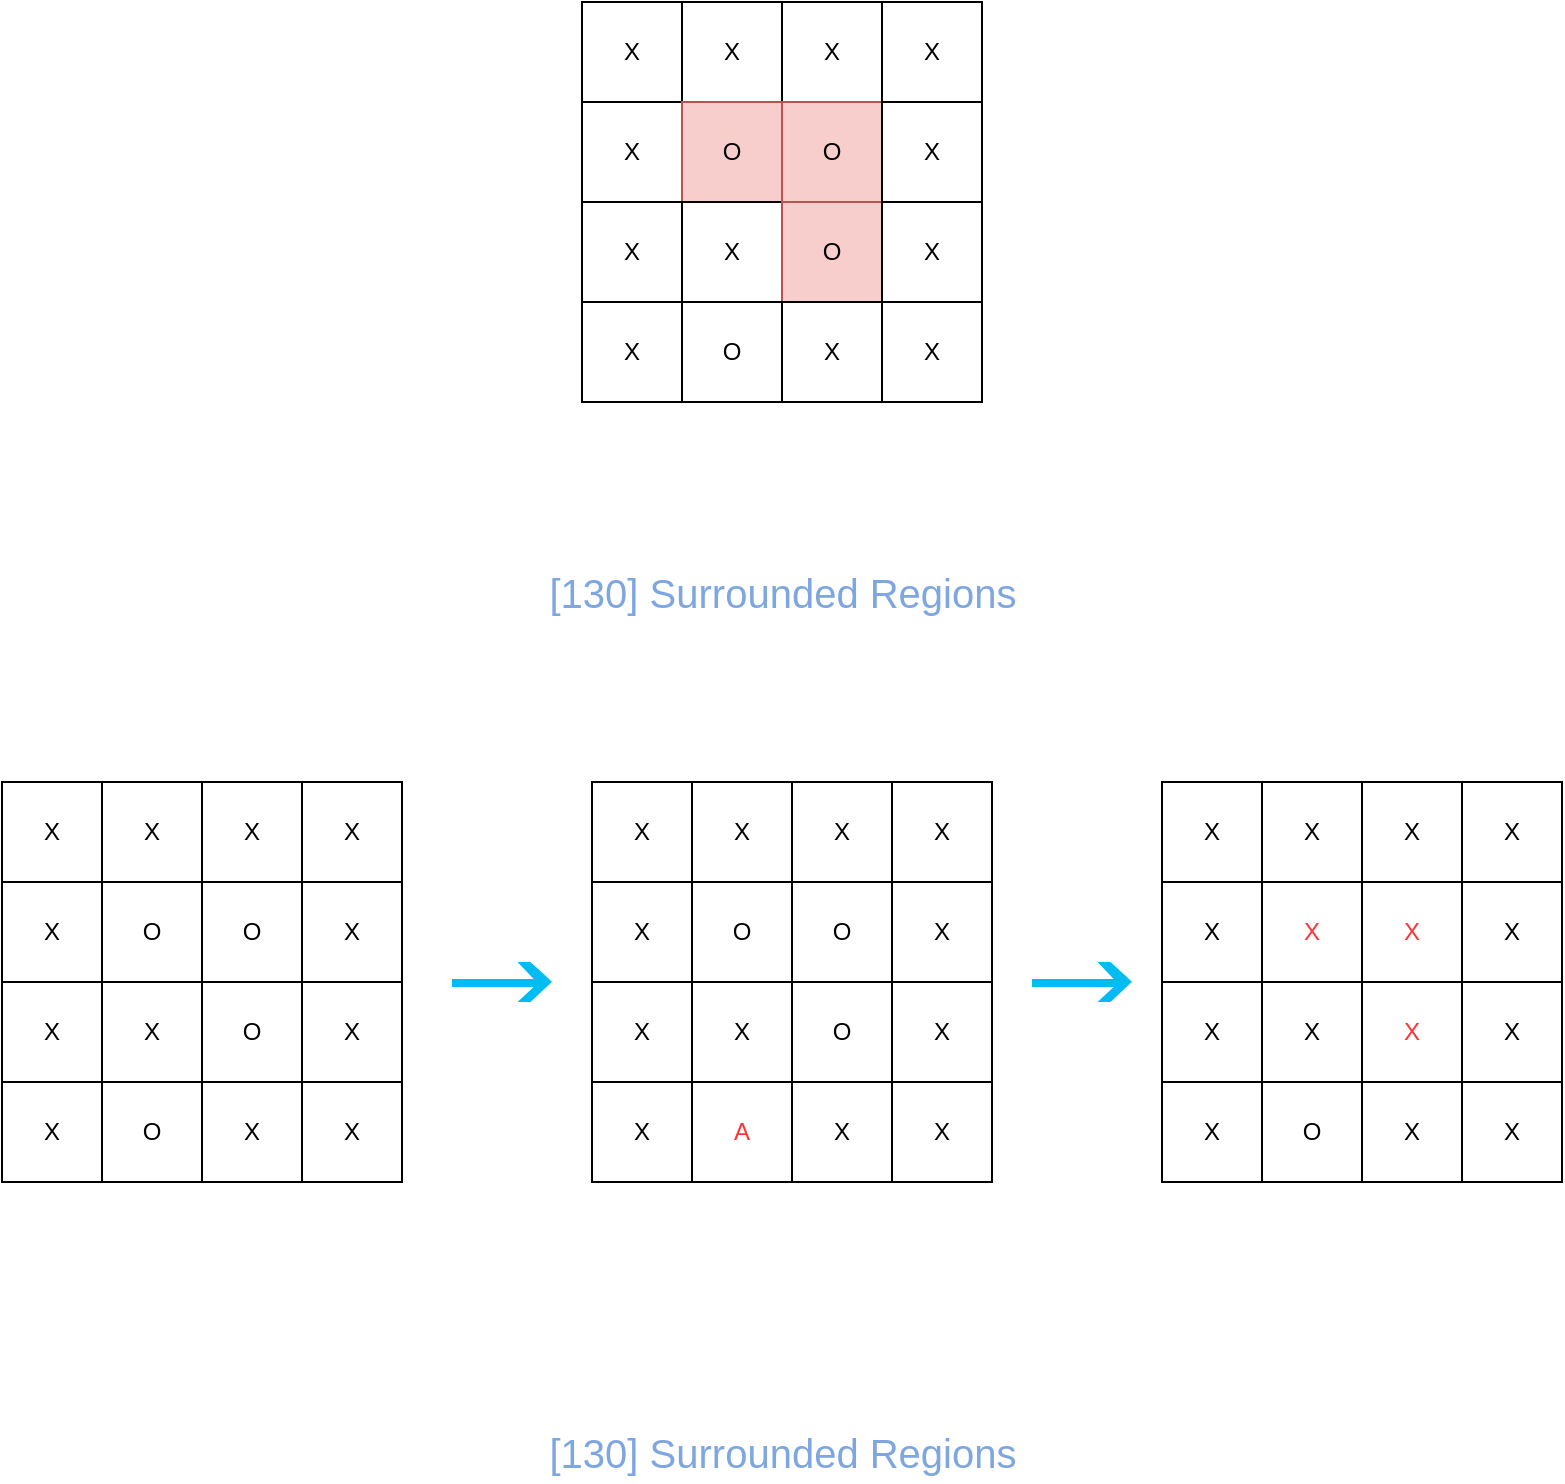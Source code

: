 <mxfile version="10.9.8" type="device"><diagram id="b1X2T70150VELDy1fYv7" name="第 1 页"><mxGraphModel dx="1411" dy="844" grid="1" gridSize="10" guides="1" tooltips="1" connect="1" arrows="1" fold="1" page="1" pageScale="1" pageWidth="827" pageHeight="1169" math="0" shadow="0"><root><mxCell id="0"/><mxCell id="1" parent="0"/><mxCell id="Pg7tUDlHEzI_xwUT9P-m-33" value="" style="pointerEvents=1;shadow=0;dashed=0;html=1;strokeColor=none;labelPosition=center;verticalLabelPosition=bottom;verticalAlign=top;align=center;shape=mxgraph.mscae.deprecated.poster_arrow;fillColor=#00BCF2;direction=north;" vertex="1" parent="1"><mxGeometry x="248" y="540" width="50" height="20" as="geometry"/></mxCell><mxCell id="Pg7tUDlHEzI_xwUT9P-m-1" value="X" style="whiteSpace=wrap;html=1;aspect=fixed;" vertex="1" parent="1"><mxGeometry x="313" y="60" width="50" height="50" as="geometry"/></mxCell><mxCell id="Pg7tUDlHEzI_xwUT9P-m-2" value="X" style="whiteSpace=wrap;html=1;aspect=fixed;" vertex="1" parent="1"><mxGeometry x="363" y="60" width="50" height="50" as="geometry"/></mxCell><mxCell id="Pg7tUDlHEzI_xwUT9P-m-3" value="X" style="whiteSpace=wrap;html=1;aspect=fixed;" vertex="1" parent="1"><mxGeometry x="413" y="60" width="50" height="50" as="geometry"/></mxCell><mxCell id="Pg7tUDlHEzI_xwUT9P-m-4" value="X" style="whiteSpace=wrap;html=1;aspect=fixed;" vertex="1" parent="1"><mxGeometry x="463" y="60" width="50" height="50" as="geometry"/></mxCell><mxCell id="Pg7tUDlHEzI_xwUT9P-m-5" value="X" style="whiteSpace=wrap;html=1;aspect=fixed;" vertex="1" parent="1"><mxGeometry x="313" y="110" width="50" height="50" as="geometry"/></mxCell><mxCell id="Pg7tUDlHEzI_xwUT9P-m-6" value="O" style="whiteSpace=wrap;html=1;aspect=fixed;fillColor=#f8cecc;strokeColor=#b85450;" vertex="1" parent="1"><mxGeometry x="363" y="110" width="50" height="50" as="geometry"/></mxCell><mxCell id="Pg7tUDlHEzI_xwUT9P-m-7" value="O" style="whiteSpace=wrap;html=1;aspect=fixed;fillColor=#f8cecc;strokeColor=#b85450;" vertex="1" parent="1"><mxGeometry x="413" y="110" width="50" height="50" as="geometry"/></mxCell><mxCell id="Pg7tUDlHEzI_xwUT9P-m-8" value="X" style="whiteSpace=wrap;html=1;aspect=fixed;" vertex="1" parent="1"><mxGeometry x="463" y="110" width="50" height="50" as="geometry"/></mxCell><mxCell id="Pg7tUDlHEzI_xwUT9P-m-9" value="X" style="whiteSpace=wrap;html=1;aspect=fixed;" vertex="1" parent="1"><mxGeometry x="313" y="160" width="50" height="50" as="geometry"/></mxCell><mxCell id="Pg7tUDlHEzI_xwUT9P-m-10" value="X" style="whiteSpace=wrap;html=1;aspect=fixed;" vertex="1" parent="1"><mxGeometry x="363" y="160" width="50" height="50" as="geometry"/></mxCell><mxCell id="Pg7tUDlHEzI_xwUT9P-m-11" value="O" style="whiteSpace=wrap;html=1;aspect=fixed;fillColor=#f8cecc;strokeColor=#b85450;" vertex="1" parent="1"><mxGeometry x="413" y="160" width="50" height="50" as="geometry"/></mxCell><mxCell id="Pg7tUDlHEzI_xwUT9P-m-12" value="X" style="whiteSpace=wrap;html=1;aspect=fixed;" vertex="1" parent="1"><mxGeometry x="463" y="160" width="50" height="50" as="geometry"/></mxCell><mxCell id="Pg7tUDlHEzI_xwUT9P-m-13" value="X" style="whiteSpace=wrap;html=1;aspect=fixed;" vertex="1" parent="1"><mxGeometry x="313" y="210" width="50" height="50" as="geometry"/></mxCell><mxCell id="Pg7tUDlHEzI_xwUT9P-m-14" value="O" style="whiteSpace=wrap;html=1;aspect=fixed;" vertex="1" parent="1"><mxGeometry x="363" y="210" width="50" height="50" as="geometry"/></mxCell><mxCell id="Pg7tUDlHEzI_xwUT9P-m-15" value="X" style="whiteSpace=wrap;html=1;aspect=fixed;" vertex="1" parent="1"><mxGeometry x="413" y="210" width="50" height="50" as="geometry"/></mxCell><mxCell id="Pg7tUDlHEzI_xwUT9P-m-16" value="X" style="whiteSpace=wrap;html=1;aspect=fixed;" vertex="1" parent="1"><mxGeometry x="463" y="210" width="50" height="50" as="geometry"/></mxCell><mxCell id="Pg7tUDlHEzI_xwUT9P-m-17" value="X" style="whiteSpace=wrap;html=1;aspect=fixed;" vertex="1" parent="1"><mxGeometry x="23" y="450" width="50" height="50" as="geometry"/></mxCell><mxCell id="Pg7tUDlHEzI_xwUT9P-m-18" value="X" style="whiteSpace=wrap;html=1;aspect=fixed;" vertex="1" parent="1"><mxGeometry x="73" y="450" width="50" height="50" as="geometry"/></mxCell><mxCell id="Pg7tUDlHEzI_xwUT9P-m-19" value="X" style="whiteSpace=wrap;html=1;aspect=fixed;" vertex="1" parent="1"><mxGeometry x="123" y="450" width="50" height="50" as="geometry"/></mxCell><mxCell id="Pg7tUDlHEzI_xwUT9P-m-20" value="X" style="whiteSpace=wrap;html=1;aspect=fixed;" vertex="1" parent="1"><mxGeometry x="173" y="450" width="50" height="50" as="geometry"/></mxCell><mxCell id="Pg7tUDlHEzI_xwUT9P-m-21" value="X" style="whiteSpace=wrap;html=1;aspect=fixed;" vertex="1" parent="1"><mxGeometry x="23" y="500" width="50" height="50" as="geometry"/></mxCell><mxCell id="Pg7tUDlHEzI_xwUT9P-m-22" value="O" style="whiteSpace=wrap;html=1;aspect=fixed;" vertex="1" parent="1"><mxGeometry x="73" y="500" width="50" height="50" as="geometry"/></mxCell><mxCell id="Pg7tUDlHEzI_xwUT9P-m-23" value="O" style="whiteSpace=wrap;html=1;aspect=fixed;" vertex="1" parent="1"><mxGeometry x="123" y="500" width="50" height="50" as="geometry"/></mxCell><mxCell id="Pg7tUDlHEzI_xwUT9P-m-24" value="X" style="whiteSpace=wrap;html=1;aspect=fixed;" vertex="1" parent="1"><mxGeometry x="173" y="500" width="50" height="50" as="geometry"/></mxCell><mxCell id="Pg7tUDlHEzI_xwUT9P-m-25" value="X" style="whiteSpace=wrap;html=1;aspect=fixed;" vertex="1" parent="1"><mxGeometry x="23" y="550" width="50" height="50" as="geometry"/></mxCell><mxCell id="Pg7tUDlHEzI_xwUT9P-m-26" value="X" style="whiteSpace=wrap;html=1;aspect=fixed;" vertex="1" parent="1"><mxGeometry x="73" y="550" width="50" height="50" as="geometry"/></mxCell><mxCell id="Pg7tUDlHEzI_xwUT9P-m-27" value="O" style="whiteSpace=wrap;html=1;aspect=fixed;" vertex="1" parent="1"><mxGeometry x="123" y="550" width="50" height="50" as="geometry"/></mxCell><mxCell id="Pg7tUDlHEzI_xwUT9P-m-28" value="X" style="whiteSpace=wrap;html=1;aspect=fixed;" vertex="1" parent="1"><mxGeometry x="173" y="550" width="50" height="50" as="geometry"/></mxCell><mxCell id="Pg7tUDlHEzI_xwUT9P-m-29" value="X" style="whiteSpace=wrap;html=1;aspect=fixed;" vertex="1" parent="1"><mxGeometry x="23" y="600" width="50" height="50" as="geometry"/></mxCell><mxCell id="Pg7tUDlHEzI_xwUT9P-m-30" value="O" style="whiteSpace=wrap;html=1;aspect=fixed;" vertex="1" parent="1"><mxGeometry x="73" y="600" width="50" height="50" as="geometry"/></mxCell><mxCell id="Pg7tUDlHEzI_xwUT9P-m-31" value="X" style="whiteSpace=wrap;html=1;aspect=fixed;" vertex="1" parent="1"><mxGeometry x="123" y="600" width="50" height="50" as="geometry"/></mxCell><mxCell id="Pg7tUDlHEzI_xwUT9P-m-32" value="X" style="whiteSpace=wrap;html=1;aspect=fixed;" vertex="1" parent="1"><mxGeometry x="173" y="600" width="50" height="50" as="geometry"/></mxCell><mxCell id="Pg7tUDlHEzI_xwUT9P-m-34" value="X" style="whiteSpace=wrap;html=1;aspect=fixed;" vertex="1" parent="1"><mxGeometry x="318" y="450" width="50" height="50" as="geometry"/></mxCell><mxCell id="Pg7tUDlHEzI_xwUT9P-m-35" value="X" style="whiteSpace=wrap;html=1;aspect=fixed;" vertex="1" parent="1"><mxGeometry x="368" y="450" width="50" height="50" as="geometry"/></mxCell><mxCell id="Pg7tUDlHEzI_xwUT9P-m-36" value="X" style="whiteSpace=wrap;html=1;aspect=fixed;" vertex="1" parent="1"><mxGeometry x="418" y="450" width="50" height="50" as="geometry"/></mxCell><mxCell id="Pg7tUDlHEzI_xwUT9P-m-37" value="X" style="whiteSpace=wrap;html=1;aspect=fixed;" vertex="1" parent="1"><mxGeometry x="468" y="450" width="50" height="50" as="geometry"/></mxCell><mxCell id="Pg7tUDlHEzI_xwUT9P-m-38" value="X" style="whiteSpace=wrap;html=1;aspect=fixed;" vertex="1" parent="1"><mxGeometry x="318" y="500" width="50" height="50" as="geometry"/></mxCell><mxCell id="Pg7tUDlHEzI_xwUT9P-m-39" value="O" style="whiteSpace=wrap;html=1;aspect=fixed;" vertex="1" parent="1"><mxGeometry x="368" y="500" width="50" height="50" as="geometry"/></mxCell><mxCell id="Pg7tUDlHEzI_xwUT9P-m-40" value="O" style="whiteSpace=wrap;html=1;aspect=fixed;" vertex="1" parent="1"><mxGeometry x="418" y="500" width="50" height="50" as="geometry"/></mxCell><mxCell id="Pg7tUDlHEzI_xwUT9P-m-41" value="X" style="whiteSpace=wrap;html=1;aspect=fixed;" vertex="1" parent="1"><mxGeometry x="468" y="500" width="50" height="50" as="geometry"/></mxCell><mxCell id="Pg7tUDlHEzI_xwUT9P-m-42" value="X" style="whiteSpace=wrap;html=1;aspect=fixed;" vertex="1" parent="1"><mxGeometry x="318" y="550" width="50" height="50" as="geometry"/></mxCell><mxCell id="Pg7tUDlHEzI_xwUT9P-m-43" value="X" style="whiteSpace=wrap;html=1;aspect=fixed;" vertex="1" parent="1"><mxGeometry x="368" y="550" width="50" height="50" as="geometry"/></mxCell><mxCell id="Pg7tUDlHEzI_xwUT9P-m-44" value="O" style="whiteSpace=wrap;html=1;aspect=fixed;" vertex="1" parent="1"><mxGeometry x="418" y="550" width="50" height="50" as="geometry"/></mxCell><mxCell id="Pg7tUDlHEzI_xwUT9P-m-45" value="X" style="whiteSpace=wrap;html=1;aspect=fixed;" vertex="1" parent="1"><mxGeometry x="468" y="550" width="50" height="50" as="geometry"/></mxCell><mxCell id="Pg7tUDlHEzI_xwUT9P-m-46" value="X" style="whiteSpace=wrap;html=1;aspect=fixed;" vertex="1" parent="1"><mxGeometry x="318" y="600" width="50" height="50" as="geometry"/></mxCell><mxCell id="Pg7tUDlHEzI_xwUT9P-m-47" value="A" style="whiteSpace=wrap;html=1;aspect=fixed;fontColor=#FF3333;" vertex="1" parent="1"><mxGeometry x="368" y="600" width="50" height="50" as="geometry"/></mxCell><mxCell id="Pg7tUDlHEzI_xwUT9P-m-48" value="X" style="whiteSpace=wrap;html=1;aspect=fixed;" vertex="1" parent="1"><mxGeometry x="418" y="600" width="50" height="50" as="geometry"/></mxCell><mxCell id="Pg7tUDlHEzI_xwUT9P-m-49" value="X" style="whiteSpace=wrap;html=1;aspect=fixed;" vertex="1" parent="1"><mxGeometry x="468" y="600" width="50" height="50" as="geometry"/></mxCell><mxCell id="Pg7tUDlHEzI_xwUT9P-m-50" value="X" style="whiteSpace=wrap;html=1;aspect=fixed;" vertex="1" parent="1"><mxGeometry x="603" y="450" width="50" height="50" as="geometry"/></mxCell><mxCell id="Pg7tUDlHEzI_xwUT9P-m-51" value="X" style="whiteSpace=wrap;html=1;aspect=fixed;" vertex="1" parent="1"><mxGeometry x="653" y="450" width="50" height="50" as="geometry"/></mxCell><mxCell id="Pg7tUDlHEzI_xwUT9P-m-52" value="X" style="whiteSpace=wrap;html=1;aspect=fixed;" vertex="1" parent="1"><mxGeometry x="703" y="450" width="50" height="50" as="geometry"/></mxCell><mxCell id="Pg7tUDlHEzI_xwUT9P-m-53" value="X" style="whiteSpace=wrap;html=1;aspect=fixed;" vertex="1" parent="1"><mxGeometry x="753" y="450" width="50" height="50" as="geometry"/></mxCell><mxCell id="Pg7tUDlHEzI_xwUT9P-m-54" value="X" style="whiteSpace=wrap;html=1;aspect=fixed;" vertex="1" parent="1"><mxGeometry x="603" y="500" width="50" height="50" as="geometry"/></mxCell><mxCell id="Pg7tUDlHEzI_xwUT9P-m-55" value="X" style="whiteSpace=wrap;html=1;aspect=fixed;fontColor=#FF3333;" vertex="1" parent="1"><mxGeometry x="653" y="500" width="50" height="50" as="geometry"/></mxCell><mxCell id="Pg7tUDlHEzI_xwUT9P-m-56" value="X" style="whiteSpace=wrap;html=1;aspect=fixed;fontColor=#FF3333;" vertex="1" parent="1"><mxGeometry x="703" y="500" width="50" height="50" as="geometry"/></mxCell><mxCell id="Pg7tUDlHEzI_xwUT9P-m-57" value="X" style="whiteSpace=wrap;html=1;aspect=fixed;" vertex="1" parent="1"><mxGeometry x="753" y="500" width="50" height="50" as="geometry"/></mxCell><mxCell id="Pg7tUDlHEzI_xwUT9P-m-58" value="X" style="whiteSpace=wrap;html=1;aspect=fixed;" vertex="1" parent="1"><mxGeometry x="603" y="550" width="50" height="50" as="geometry"/></mxCell><mxCell id="Pg7tUDlHEzI_xwUT9P-m-59" value="X" style="whiteSpace=wrap;html=1;aspect=fixed;" vertex="1" parent="1"><mxGeometry x="653" y="550" width="50" height="50" as="geometry"/></mxCell><mxCell id="Pg7tUDlHEzI_xwUT9P-m-60" value="X" style="whiteSpace=wrap;html=1;aspect=fixed;fontColor=#FF3333;" vertex="1" parent="1"><mxGeometry x="703" y="550" width="50" height="50" as="geometry"/></mxCell><mxCell id="Pg7tUDlHEzI_xwUT9P-m-61" value="X" style="whiteSpace=wrap;html=1;aspect=fixed;" vertex="1" parent="1"><mxGeometry x="753" y="550" width="50" height="50" as="geometry"/></mxCell><mxCell id="Pg7tUDlHEzI_xwUT9P-m-62" value="X" style="whiteSpace=wrap;html=1;aspect=fixed;" vertex="1" parent="1"><mxGeometry x="603" y="600" width="50" height="50" as="geometry"/></mxCell><mxCell id="Pg7tUDlHEzI_xwUT9P-m-63" value="O" style="whiteSpace=wrap;html=1;aspect=fixed;" vertex="1" parent="1"><mxGeometry x="653" y="600" width="50" height="50" as="geometry"/></mxCell><mxCell id="Pg7tUDlHEzI_xwUT9P-m-64" value="X" style="whiteSpace=wrap;html=1;aspect=fixed;" vertex="1" parent="1"><mxGeometry x="703" y="600" width="50" height="50" as="geometry"/></mxCell><mxCell id="Pg7tUDlHEzI_xwUT9P-m-65" value="X" style="whiteSpace=wrap;html=1;aspect=fixed;" vertex="1" parent="1"><mxGeometry x="753" y="600" width="50" height="50" as="geometry"/></mxCell><mxCell id="Pg7tUDlHEzI_xwUT9P-m-66" value="" style="pointerEvents=1;shadow=0;dashed=0;html=1;strokeColor=none;labelPosition=center;verticalLabelPosition=bottom;verticalAlign=top;align=center;shape=mxgraph.mscae.deprecated.poster_arrow;fillColor=#00BCF2;direction=north;" vertex="1" parent="1"><mxGeometry x="538" y="540" width="50" height="20" as="geometry"/></mxCell><mxCell id="Pg7tUDlHEzI_xwUT9P-m-67" value="[130] Surrounded Regions" style="text;strokeColor=none;fillColor=none;align=center;verticalAlign=middle;whiteSpace=wrap;rounded=0;fontSize=20;fontColor=#7EA6E0;" vertex="1" parent="1"><mxGeometry x="289.5" y="340" width="247" height="30" as="geometry"/></mxCell><mxCell id="Pg7tUDlHEzI_xwUT9P-m-68" value="[130] Surrounded Regions" style="text;strokeColor=none;fillColor=none;align=center;verticalAlign=middle;whiteSpace=wrap;rounded=0;fontSize=20;fontColor=#7EA6E0;" vertex="1" parent="1"><mxGeometry x="289.5" y="770" width="247" height="30" as="geometry"/></mxCell></root></mxGraphModel></diagram></mxfile>